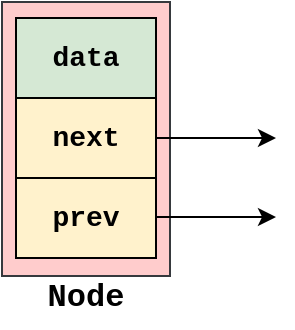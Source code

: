 <mxfile version="28.1.2">
  <diagram name="Página-1" id="jQoiph2c1nl-3ZJ2nl2n">
    <mxGraphModel dx="601" dy="370" grid="1" gridSize="10" guides="1" tooltips="1" connect="1" arrows="1" fold="1" page="1" pageScale="1" pageWidth="827" pageHeight="1169" math="0" shadow="0">
      <root>
        <mxCell id="0" />
        <mxCell id="1" parent="0" />
        <mxCell id="DXC37PrNhWbLVr3zp4A4-3" value="" style="group" vertex="1" connectable="0" parent="1">
          <mxGeometry x="363" y="190" width="137" height="163" as="geometry" />
        </mxCell>
        <mxCell id="OkkiLNKMATkOTUkjnKhW-3" value="" style="rounded=0;whiteSpace=wrap;html=1;fillColor=#ffcccc;strokeColor=#36393D;" parent="DXC37PrNhWbLVr3zp4A4-3" vertex="1">
          <mxGeometry width="84" height="137" as="geometry" />
        </mxCell>
        <mxCell id="_NtyxQ0_7e0Htwn68GD2-1" value="&lt;font style=&quot;font-size: 14px;&quot; face=&quot;Courier New&quot;&gt;&lt;b&gt;data&lt;/b&gt;&lt;/font&gt;" style="rounded=0;whiteSpace=wrap;html=1;fillColor=#d5e8d4;strokeColor=#000000;" parent="DXC37PrNhWbLVr3zp4A4-3" vertex="1">
          <mxGeometry x="7" y="8" width="70" height="40" as="geometry" />
        </mxCell>
        <mxCell id="_NtyxQ0_7e0Htwn68GD2-2" value="&lt;font style=&quot;font-size: 14px;&quot; face=&quot;Courier New&quot;&gt;&lt;b&gt;next&lt;/b&gt;&lt;/font&gt;" style="rounded=0;whiteSpace=wrap;html=1;fillColor=#fff2cc;strokeColor=#000000;" parent="DXC37PrNhWbLVr3zp4A4-3" vertex="1">
          <mxGeometry x="7" y="48" width="70" height="40" as="geometry" />
        </mxCell>
        <mxCell id="_NtyxQ0_7e0Htwn68GD2-5" value="&lt;font size=&quot;1&quot; face=&quot;Courier New&quot;&gt;&lt;b style=&quot;font-size: 16px;&quot;&gt;Node&lt;/b&gt;&lt;/font&gt;" style="text;html=1;align=center;verticalAlign=middle;whiteSpace=wrap;rounded=0;" parent="DXC37PrNhWbLVr3zp4A4-3" vertex="1">
          <mxGeometry x="12" y="133" width="60" height="30" as="geometry" />
        </mxCell>
        <mxCell id="_NtyxQ0_7e0Htwn68GD2-6" value="" style="endArrow=classic;html=1;rounded=0;exitX=1;exitY=0.5;exitDx=0;exitDy=0;" parent="DXC37PrNhWbLVr3zp4A4-3" source="_NtyxQ0_7e0Htwn68GD2-2" edge="1">
          <mxGeometry width="50" height="50" relative="1" as="geometry">
            <mxPoint x="187" y="188" as="sourcePoint" />
            <mxPoint x="137" y="68" as="targetPoint" />
          </mxGeometry>
        </mxCell>
        <mxCell id="DXC37PrNhWbLVr3zp4A4-1" value="&lt;font style=&quot;font-size: 14px;&quot; face=&quot;Courier New&quot;&gt;&lt;b&gt;prev&lt;/b&gt;&lt;/font&gt;" style="rounded=0;whiteSpace=wrap;html=1;fillColor=#fff2cc;strokeColor=#000000;" vertex="1" parent="DXC37PrNhWbLVr3zp4A4-3">
          <mxGeometry x="7" y="88" width="70" height="40" as="geometry" />
        </mxCell>
        <mxCell id="DXC37PrNhWbLVr3zp4A4-2" value="" style="endArrow=classic;html=1;rounded=0;exitX=1;exitY=0.5;exitDx=0;exitDy=0;" edge="1" parent="DXC37PrNhWbLVr3zp4A4-3">
          <mxGeometry width="50" height="50" relative="1" as="geometry">
            <mxPoint x="77" y="107.5" as="sourcePoint" />
            <mxPoint x="137" y="107.5" as="targetPoint" />
          </mxGeometry>
        </mxCell>
      </root>
    </mxGraphModel>
  </diagram>
</mxfile>
